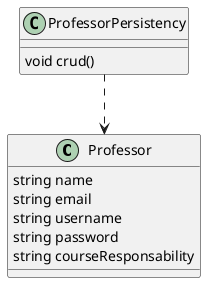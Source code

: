 @startuml
Class Professor {
 string name
 string email
 string username
 string password
 string courseResponsability
}
Class ProfessorPersistency {
 void crud()
}
ProfessorPersistency ..> Professor 
@enduml